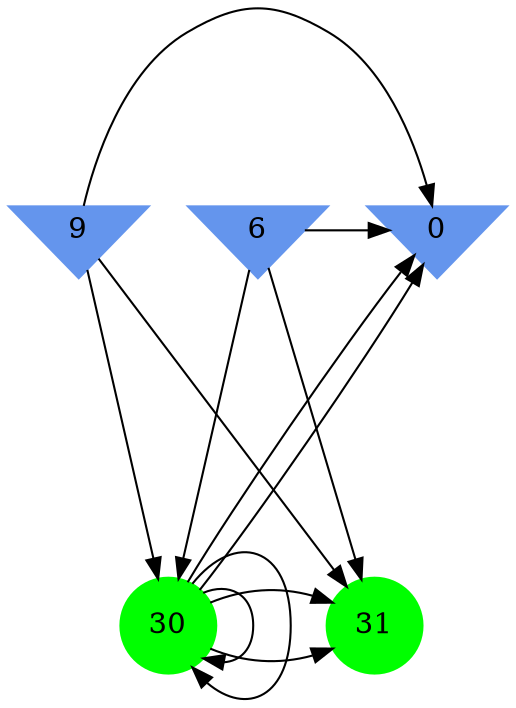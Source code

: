 digraph brain {
	ranksep=2.0;
	0 [shape=invtriangle,style=filled,color=cornflowerblue];
	6 [shape=invtriangle,style=filled,color=cornflowerblue];
	9 [shape=invtriangle,style=filled,color=cornflowerblue];
	30 [shape=circle,style=filled,color=green];
	31 [shape=circle,style=filled,color=green];
	9	->	0;
	9	->	30;
	9	->	31;
	6	->	0;
	6	->	30;
	6	->	31;
	30	->	0;
	30	->	30;
	30	->	31;
	30	->	0;
	30	->	30;
	30	->	31;
	{ rank=same; 0; 6; 9; }
	{ rank=same; }
	{ rank=same; 30; 31; }
}
